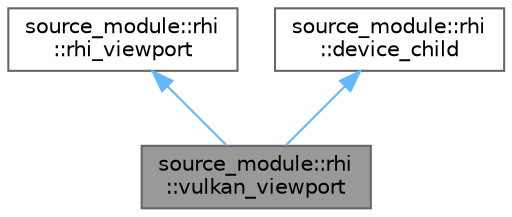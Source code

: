 digraph "source_module::rhi::vulkan_viewport"
{
 // LATEX_PDF_SIZE
  bgcolor="transparent";
  edge [fontname=Helvetica,fontsize=10,labelfontname=Helvetica,labelfontsize=10];
  node [fontname=Helvetica,fontsize=10,shape=box,height=0.2,width=0.4];
  Node1 [id="Node000001",label="source_module::rhi\l::vulkan_viewport",height=0.2,width=0.4,color="gray40", fillcolor="grey60", style="filled", fontcolor="black",tooltip=" "];
  Node2 -> Node1 [id="edge1_Node000001_Node000002",dir="back",color="steelblue1",style="solid",tooltip=" "];
  Node2 [id="Node000002",label="source_module::rhi\l::rhi_viewport",height=0.2,width=0.4,color="gray40", fillcolor="white", style="filled",URL="$structsource__module_1_1rhi_1_1rhi__viewport.html",tooltip=" "];
  Node3 -> Node1 [id="edge2_Node000001_Node000003",dir="back",color="steelblue1",style="solid",tooltip=" "];
  Node3 [id="Node000003",label="source_module::rhi\l::device_child",height=0.2,width=0.4,color="gray40", fillcolor="white", style="filled",URL="$classsource__module_1_1rhi_1_1device__child.html",tooltip=" "];
}
